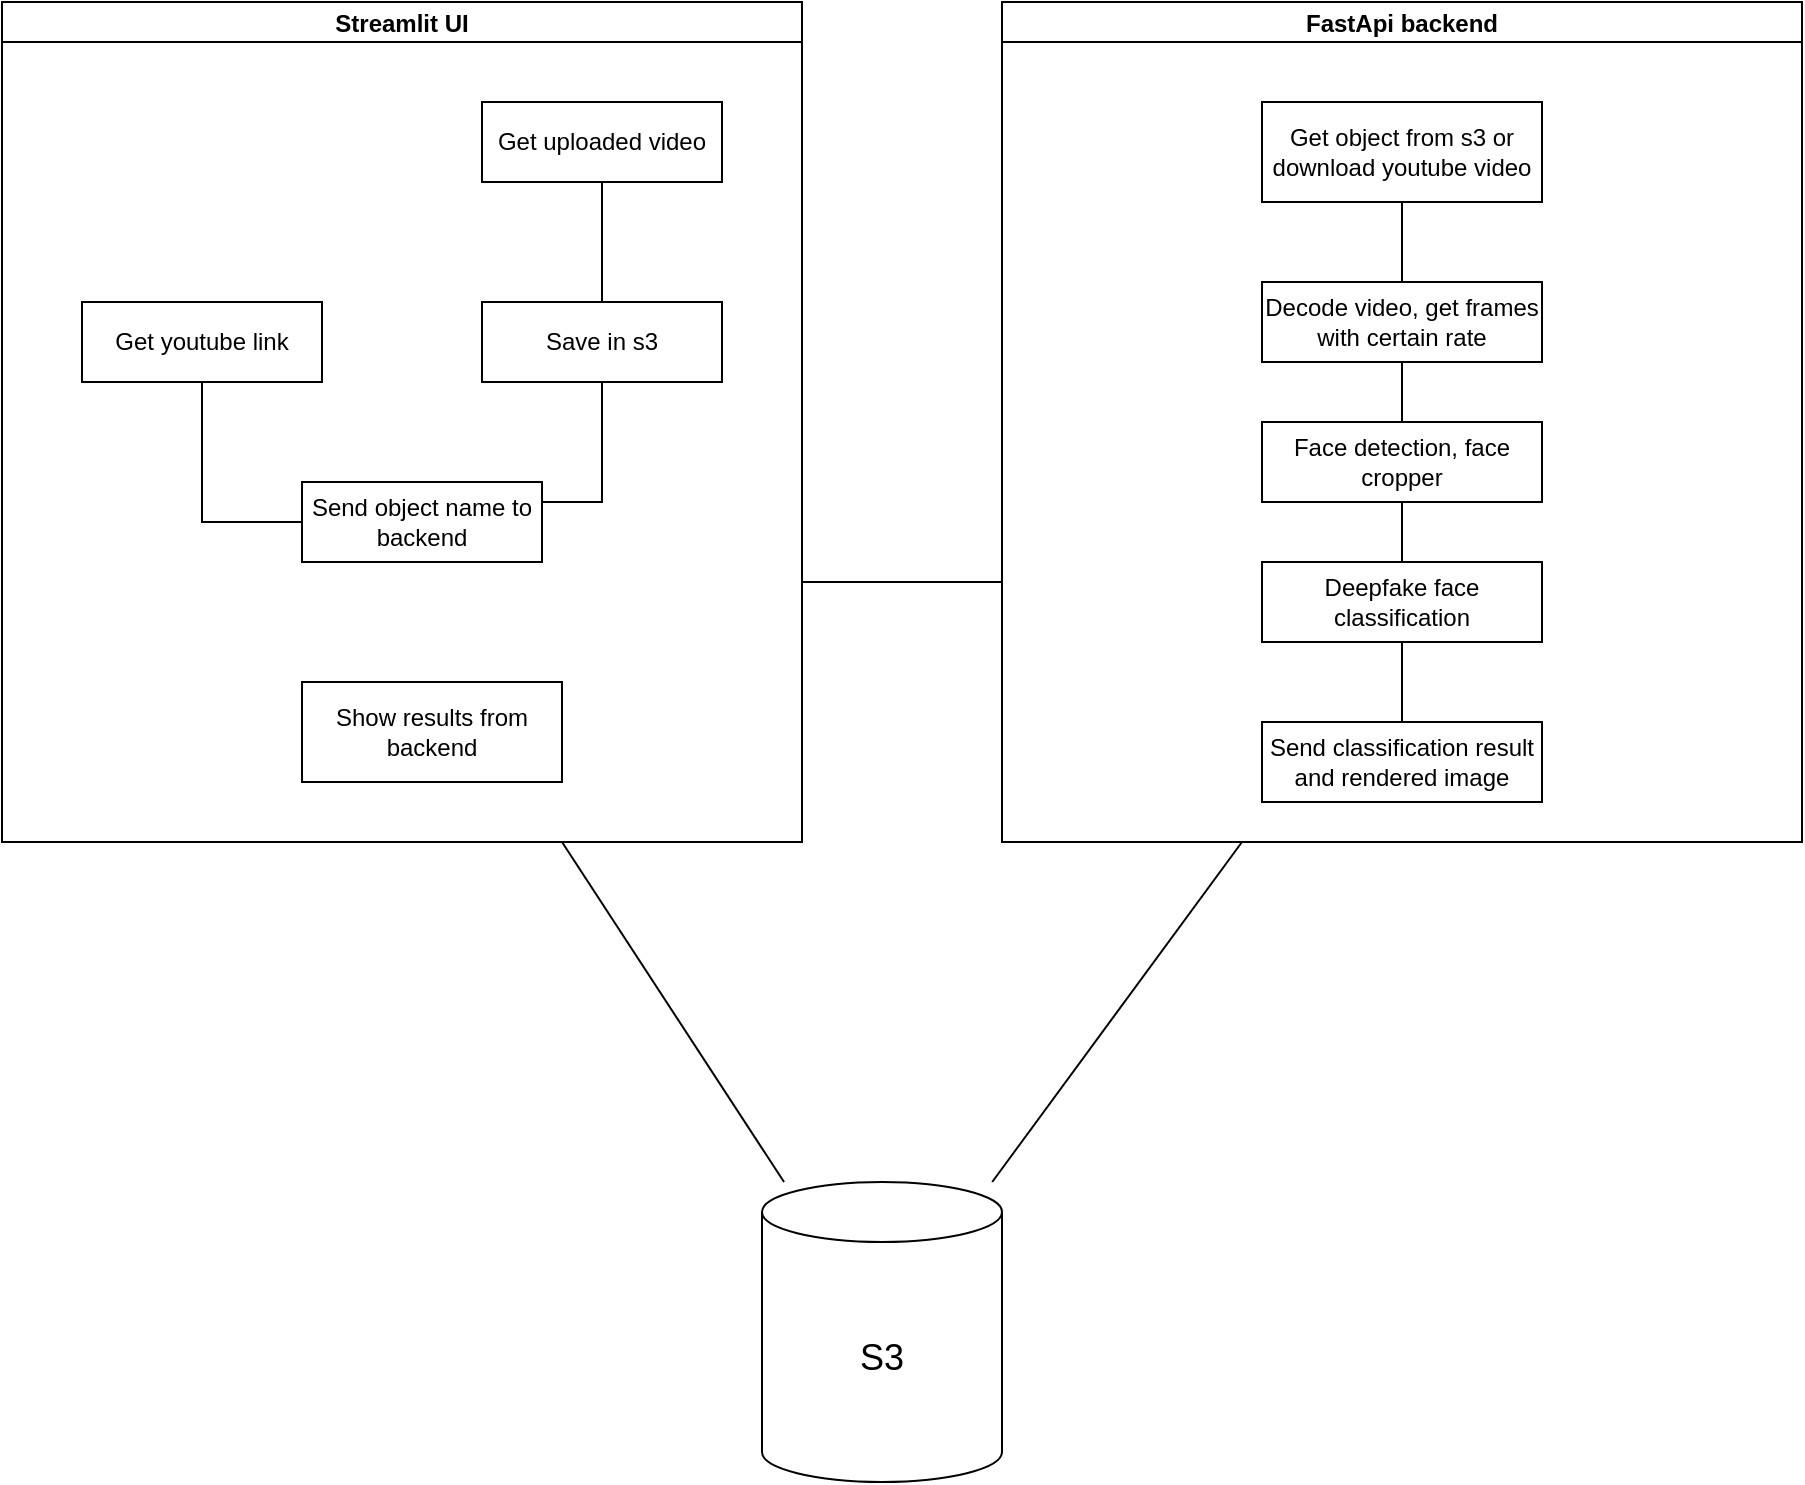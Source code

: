 <mxfile version="22.1.0" type="device">
  <diagram name="Страница — 1" id="xkcikHY9jTozTiK7CPeo">
    <mxGraphModel dx="2021" dy="760" grid="1" gridSize="10" guides="1" tooltips="1" connect="1" arrows="1" fold="1" page="1" pageScale="1" pageWidth="827" pageHeight="1169" math="0" shadow="0">
      <root>
        <mxCell id="0" />
        <mxCell id="1" parent="0" />
        <mxCell id="MuY1nDVodc8Vqoouy3pU-1" value="&lt;font style=&quot;font-size: 18px;&quot;&gt;S3&lt;/font&gt;" style="shape=cylinder3;whiteSpace=wrap;html=1;boundedLbl=1;backgroundOutline=1;size=15;" parent="1" vertex="1">
          <mxGeometry x="80" y="740" width="120" height="150" as="geometry" />
        </mxCell>
        <mxCell id="rpmEFAIcFxhYf_J9Vj70-1" value="FastApi backend" style="swimlane;startSize=20;horizontal=1;containerType=tree;" vertex="1" parent="1">
          <mxGeometry x="200" y="150" width="400" height="420" as="geometry" />
        </mxCell>
        <mxCell id="rpmEFAIcFxhYf_J9Vj70-2" value="" style="edgeStyle=elbowEdgeStyle;elbow=vertical;sourcePerimeterSpacing=0;targetPerimeterSpacing=0;startArrow=none;endArrow=none;rounded=0;curved=0;" edge="1" parent="rpmEFAIcFxhYf_J9Vj70-1" source="rpmEFAIcFxhYf_J9Vj70-3" target="rpmEFAIcFxhYf_J9Vj70-4">
          <mxGeometry relative="1" as="geometry" />
        </mxCell>
        <mxCell id="rpmEFAIcFxhYf_J9Vj70-3" value="Get object from s3 or download youtube video" style="whiteSpace=wrap;html=1;treeFolding=1;treeMoving=1;newEdgeStyle={&quot;edgeStyle&quot;:&quot;elbowEdgeStyle&quot;,&quot;startArrow&quot;:&quot;none&quot;,&quot;endArrow&quot;:&quot;none&quot;};" vertex="1" parent="rpmEFAIcFxhYf_J9Vj70-1">
          <mxGeometry x="130" y="50" width="140" height="50" as="geometry" />
        </mxCell>
        <mxCell id="rpmEFAIcFxhYf_J9Vj70-4" value="Decode video, get frames with certain rate" style="whiteSpace=wrap;html=1;treeFolding=1;treeMoving=1;newEdgeStyle={&quot;edgeStyle&quot;:&quot;elbowEdgeStyle&quot;,&quot;startArrow&quot;:&quot;none&quot;,&quot;endArrow&quot;:&quot;none&quot;};" vertex="1" parent="rpmEFAIcFxhYf_J9Vj70-1">
          <mxGeometry x="130" y="140" width="140" height="40" as="geometry" />
        </mxCell>
        <mxCell id="rpmEFAIcFxhYf_J9Vj70-5" value="Face detection, face cropper" style="whiteSpace=wrap;html=1;treeFolding=1;treeMoving=1;newEdgeStyle={&quot;edgeStyle&quot;:&quot;elbowEdgeStyle&quot;,&quot;startArrow&quot;:&quot;none&quot;,&quot;endArrow&quot;:&quot;none&quot;};" vertex="1" parent="rpmEFAIcFxhYf_J9Vj70-1">
          <mxGeometry x="130" y="210" width="140" height="40" as="geometry" />
        </mxCell>
        <mxCell id="rpmEFAIcFxhYf_J9Vj70-25" value="Deepfake face classification" style="whiteSpace=wrap;html=1;treeFolding=1;treeMoving=1;newEdgeStyle={&quot;edgeStyle&quot;:&quot;elbowEdgeStyle&quot;,&quot;startArrow&quot;:&quot;none&quot;,&quot;endArrow&quot;:&quot;none&quot;};" vertex="1" parent="rpmEFAIcFxhYf_J9Vj70-1">
          <mxGeometry x="130" y="280" width="140" height="40" as="geometry" />
        </mxCell>
        <mxCell id="rpmEFAIcFxhYf_J9Vj70-26" value="Send classification result and rendered image" style="rounded=0;whiteSpace=wrap;html=1;" vertex="1" parent="rpmEFAIcFxhYf_J9Vj70-1">
          <mxGeometry x="130" y="360" width="140" height="40" as="geometry" />
        </mxCell>
        <mxCell id="rpmEFAIcFxhYf_J9Vj70-30" value="" style="endArrow=none;html=1;rounded=0;" edge="1" parent="rpmEFAIcFxhYf_J9Vj70-1" source="rpmEFAIcFxhYf_J9Vj70-5">
          <mxGeometry width="50" height="50" relative="1" as="geometry">
            <mxPoint x="150" y="230" as="sourcePoint" />
            <mxPoint x="200" y="180" as="targetPoint" />
          </mxGeometry>
        </mxCell>
        <mxCell id="rpmEFAIcFxhYf_J9Vj70-31" value="" style="endArrow=none;html=1;rounded=0;" edge="1" parent="rpmEFAIcFxhYf_J9Vj70-1" source="rpmEFAIcFxhYf_J9Vj70-25">
          <mxGeometry width="50" height="50" relative="1" as="geometry">
            <mxPoint x="150" y="300" as="sourcePoint" />
            <mxPoint x="200" y="250" as="targetPoint" />
          </mxGeometry>
        </mxCell>
        <mxCell id="rpmEFAIcFxhYf_J9Vj70-32" value="" style="endArrow=none;html=1;rounded=0;exitX=0.5;exitY=0;exitDx=0;exitDy=0;" edge="1" parent="rpmEFAIcFxhYf_J9Vj70-1" source="rpmEFAIcFxhYf_J9Vj70-26">
          <mxGeometry width="50" height="50" relative="1" as="geometry">
            <mxPoint x="150" y="370" as="sourcePoint" />
            <mxPoint x="200" y="320" as="targetPoint" />
          </mxGeometry>
        </mxCell>
        <mxCell id="rpmEFAIcFxhYf_J9Vj70-11" value="Streamlit UI" style="swimlane;startSize=20;horizontal=1;containerType=tree;" vertex="1" parent="1">
          <mxGeometry x="-300" y="150" width="400" height="420" as="geometry" />
        </mxCell>
        <mxCell id="rpmEFAIcFxhYf_J9Vj70-12" value="" style="edgeStyle=elbowEdgeStyle;elbow=vertical;sourcePerimeterSpacing=0;targetPerimeterSpacing=0;startArrow=none;endArrow=none;rounded=0;curved=0;" edge="1" parent="rpmEFAIcFxhYf_J9Vj70-11" source="rpmEFAIcFxhYf_J9Vj70-13" target="rpmEFAIcFxhYf_J9Vj70-14">
          <mxGeometry relative="1" as="geometry" />
        </mxCell>
        <mxCell id="rpmEFAIcFxhYf_J9Vj70-13" value="Get uploaded video" style="whiteSpace=wrap;html=1;treeFolding=1;treeMoving=1;newEdgeStyle={&quot;edgeStyle&quot;:&quot;elbowEdgeStyle&quot;,&quot;startArrow&quot;:&quot;none&quot;,&quot;endArrow&quot;:&quot;none&quot;};" vertex="1" parent="rpmEFAIcFxhYf_J9Vj70-11">
          <mxGeometry x="240" y="50" width="120" height="40" as="geometry" />
        </mxCell>
        <mxCell id="rpmEFAIcFxhYf_J9Vj70-14" value="Save in s3" style="whiteSpace=wrap;html=1;treeFolding=1;treeMoving=1;newEdgeStyle={&quot;edgeStyle&quot;:&quot;elbowEdgeStyle&quot;,&quot;startArrow&quot;:&quot;none&quot;,&quot;endArrow&quot;:&quot;none&quot;};" vertex="1" parent="rpmEFAIcFxhYf_J9Vj70-11">
          <mxGeometry x="240" y="150" width="120" height="40" as="geometry" />
        </mxCell>
        <mxCell id="rpmEFAIcFxhYf_J9Vj70-17" value="Get youtube link" style="whiteSpace=wrap;html=1;treeFolding=1;treeMoving=1;newEdgeStyle={&quot;edgeStyle&quot;:&quot;elbowEdgeStyle&quot;,&quot;startArrow&quot;:&quot;none&quot;,&quot;endArrow&quot;:&quot;none&quot;};" vertex="1" parent="rpmEFAIcFxhYf_J9Vj70-11">
          <mxGeometry x="40" y="150" width="120" height="40" as="geometry" />
        </mxCell>
        <mxCell id="rpmEFAIcFxhYf_J9Vj70-19" value="Send object name to backend" style="whiteSpace=wrap;html=1;treeFolding=1;treeMoving=1;newEdgeStyle={&quot;edgeStyle&quot;:&quot;elbowEdgeStyle&quot;,&quot;startArrow&quot;:&quot;none&quot;,&quot;endArrow&quot;:&quot;none&quot;};" vertex="1" parent="rpmEFAIcFxhYf_J9Vj70-11">
          <mxGeometry x="150" y="240" width="120" height="40" as="geometry" />
        </mxCell>
        <mxCell id="rpmEFAIcFxhYf_J9Vj70-20" value="" style="endArrow=none;html=1;rounded=0;entryX=0.5;entryY=1;entryDx=0;entryDy=0;" edge="1" parent="rpmEFAIcFxhYf_J9Vj70-11" target="rpmEFAIcFxhYf_J9Vj70-14">
          <mxGeometry width="50" height="50" relative="1" as="geometry">
            <mxPoint x="270" y="250" as="sourcePoint" />
            <mxPoint x="280" y="190" as="targetPoint" />
            <Array as="points">
              <mxPoint x="300" y="250" />
              <mxPoint x="300" y="230" />
            </Array>
          </mxGeometry>
        </mxCell>
        <mxCell id="rpmEFAIcFxhYf_J9Vj70-22" value="" style="endArrow=none;html=1;rounded=0;exitX=0;exitY=0.5;exitDx=0;exitDy=0;" edge="1" parent="rpmEFAIcFxhYf_J9Vj70-11" source="rpmEFAIcFxhYf_J9Vj70-19">
          <mxGeometry width="50" height="50" relative="1" as="geometry">
            <mxPoint x="50" y="240" as="sourcePoint" />
            <mxPoint x="100" y="190" as="targetPoint" />
            <Array as="points">
              <mxPoint x="140" y="260" />
              <mxPoint x="100" y="260" />
              <mxPoint x="100" y="230" />
            </Array>
          </mxGeometry>
        </mxCell>
        <mxCell id="rpmEFAIcFxhYf_J9Vj70-33" value="Show results from backend" style="rounded=0;whiteSpace=wrap;html=1;" vertex="1" parent="rpmEFAIcFxhYf_J9Vj70-11">
          <mxGeometry x="150" y="340" width="130" height="50" as="geometry" />
        </mxCell>
        <mxCell id="rpmEFAIcFxhYf_J9Vj70-23" value="" style="endArrow=none;html=1;rounded=0;" edge="1" parent="1" source="MuY1nDVodc8Vqoouy3pU-1">
          <mxGeometry width="50" height="50" relative="1" as="geometry">
            <mxPoint x="-130" y="520" as="sourcePoint" />
            <mxPoint x="-20" y="570" as="targetPoint" />
          </mxGeometry>
        </mxCell>
        <mxCell id="rpmEFAIcFxhYf_J9Vj70-27" value="" style="endArrow=none;html=1;rounded=0;" edge="1" parent="1" source="MuY1nDVodc8Vqoouy3pU-1">
          <mxGeometry width="50" height="50" relative="1" as="geometry">
            <mxPoint x="280" y="650" as="sourcePoint" />
            <mxPoint x="320" y="570" as="targetPoint" />
          </mxGeometry>
        </mxCell>
        <mxCell id="rpmEFAIcFxhYf_J9Vj70-34" value="" style="endArrow=none;html=1;rounded=0;" edge="1" parent="1">
          <mxGeometry width="50" height="50" relative="1" as="geometry">
            <mxPoint x="100" y="440" as="sourcePoint" />
            <mxPoint x="200" y="440" as="targetPoint" />
          </mxGeometry>
        </mxCell>
      </root>
    </mxGraphModel>
  </diagram>
</mxfile>
